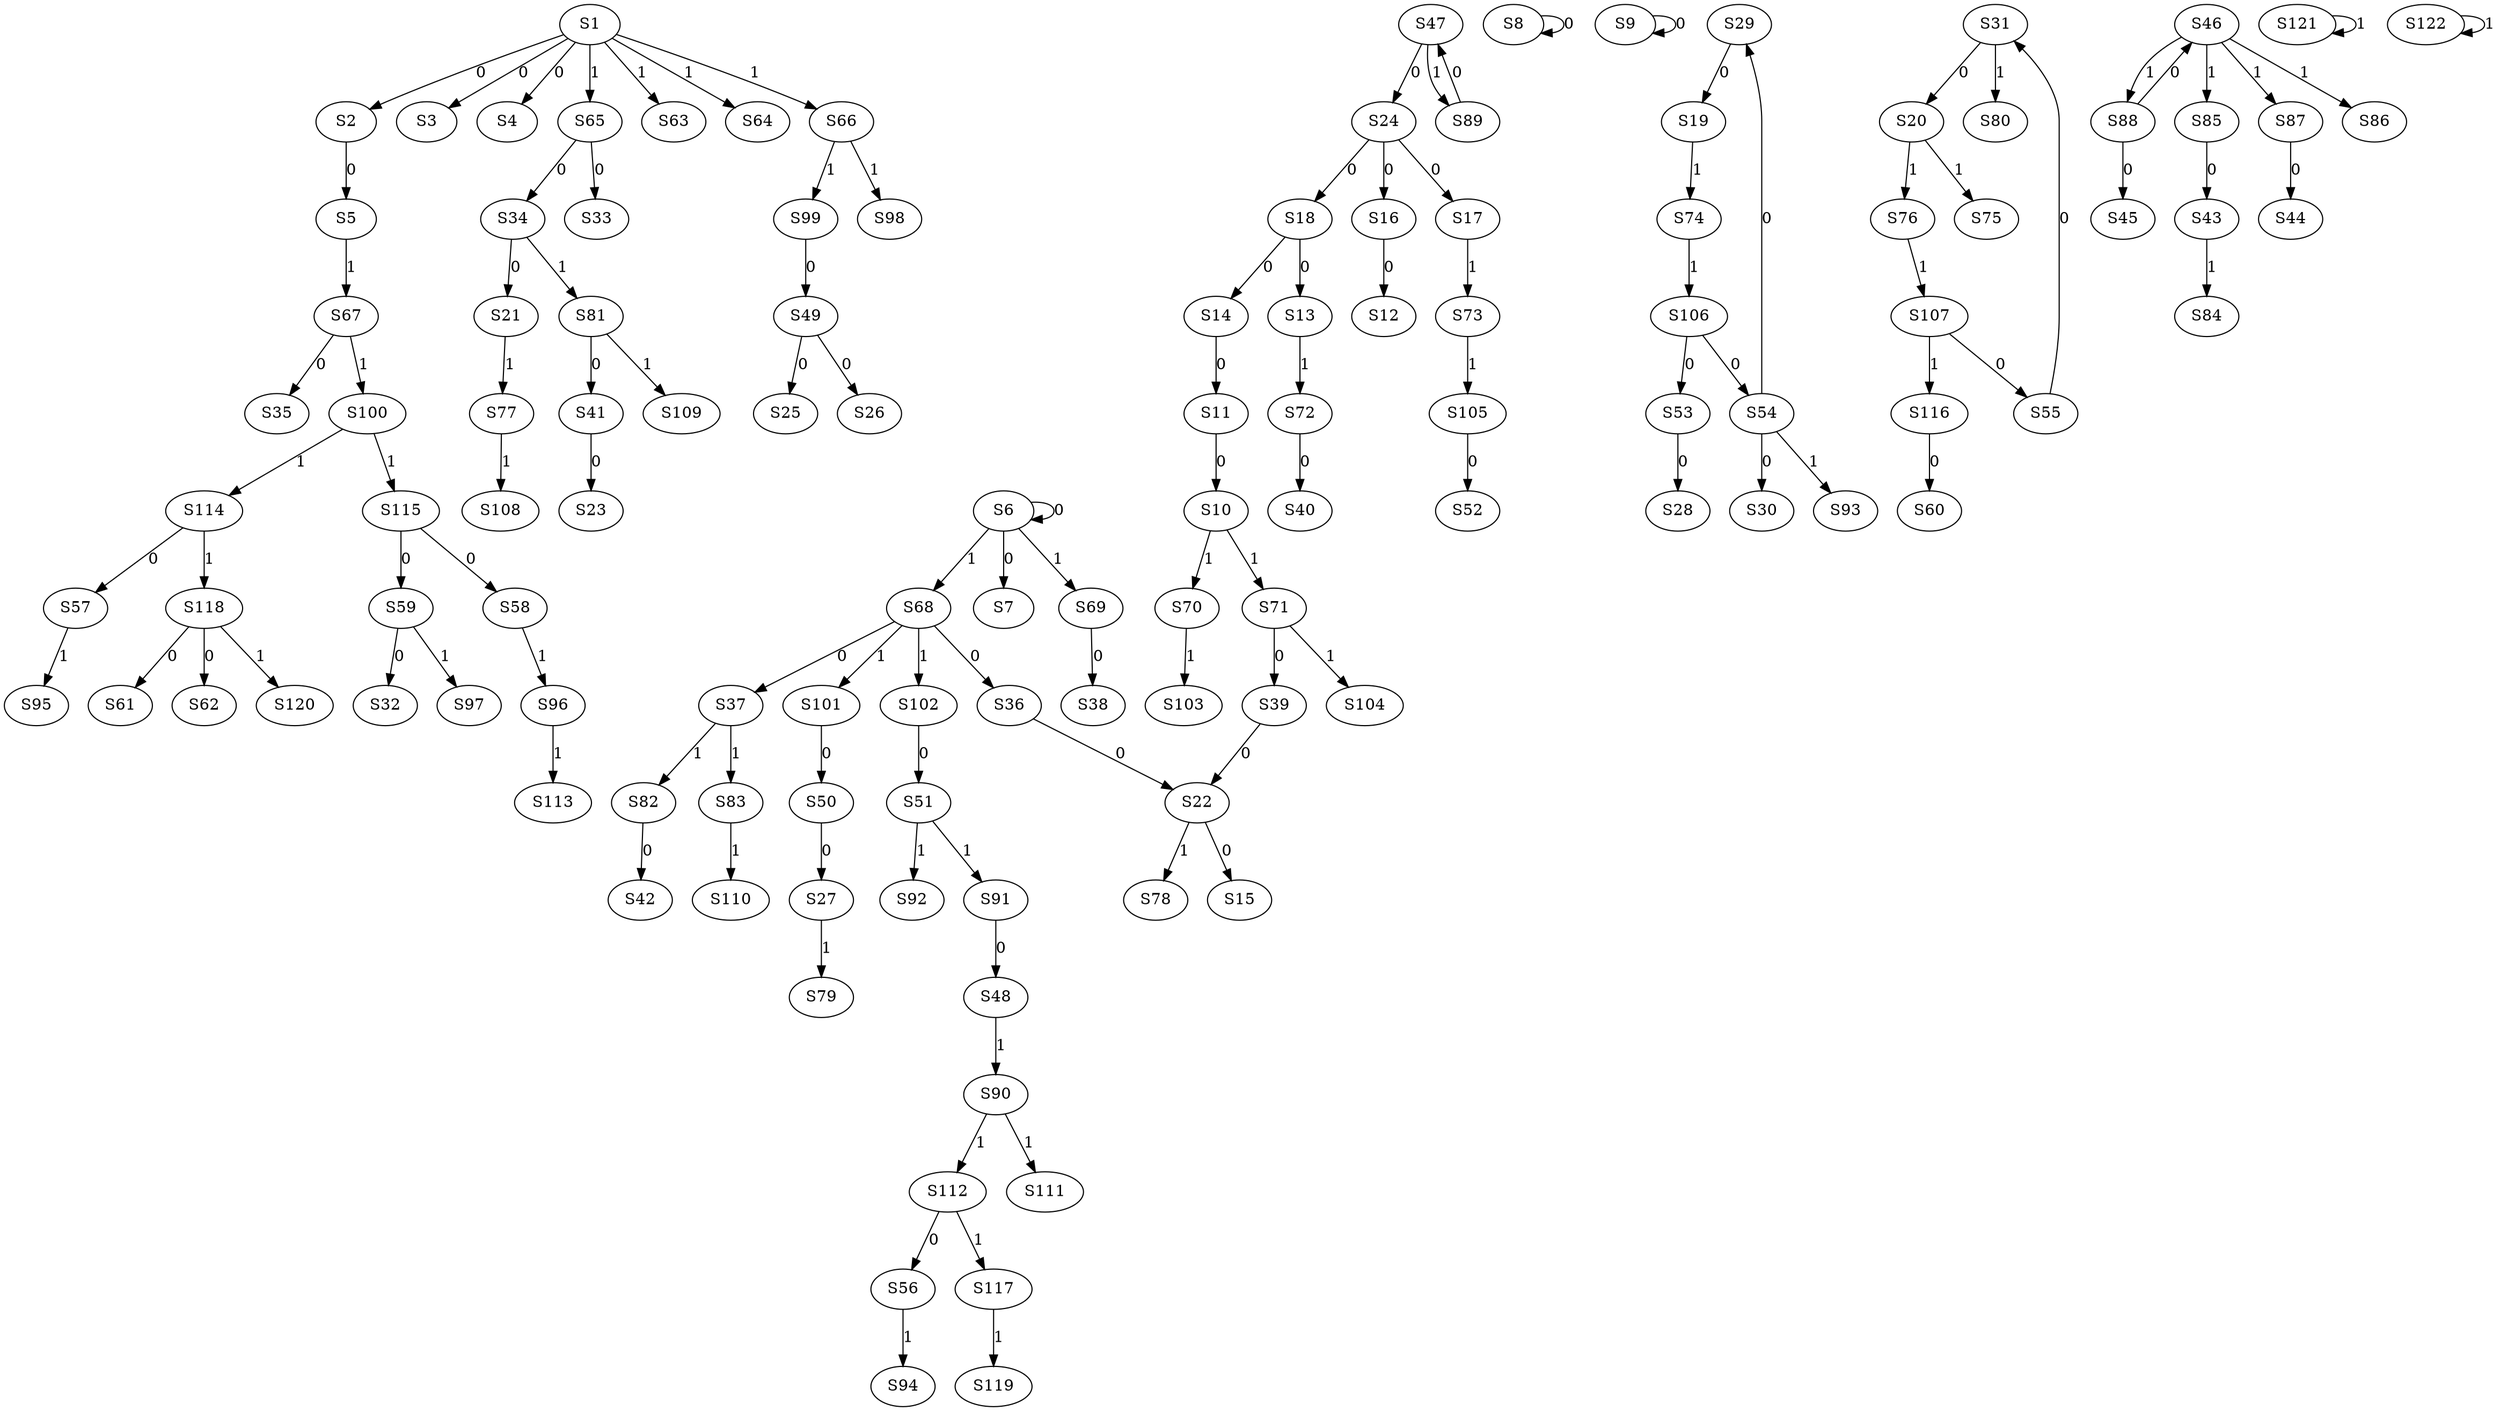 strict digraph {
	S1 -> S2 [ label = 0 ];
	S1 -> S3 [ label = 0 ];
	S1 -> S4 [ label = 0 ];
	S2 -> S5 [ label = 0 ];
	S6 -> S6 [ label = 0 ];
	S6 -> S7 [ label = 0 ];
	S8 -> S8 [ label = 0 ];
	S9 -> S9 [ label = 0 ];
	S11 -> S10 [ label = 0 ];
	S14 -> S11 [ label = 0 ];
	S16 -> S12 [ label = 0 ];
	S18 -> S13 [ label = 0 ];
	S18 -> S14 [ label = 0 ];
	S22 -> S15 [ label = 0 ];
	S24 -> S16 [ label = 0 ];
	S24 -> S17 [ label = 0 ];
	S24 -> S18 [ label = 0 ];
	S29 -> S19 [ label = 0 ];
	S31 -> S20 [ label = 0 ];
	S34 -> S21 [ label = 0 ];
	S39 -> S22 [ label = 0 ];
	S41 -> S23 [ label = 0 ];
	S47 -> S24 [ label = 0 ];
	S49 -> S25 [ label = 0 ];
	S49 -> S26 [ label = 0 ];
	S50 -> S27 [ label = 0 ];
	S53 -> S28 [ label = 0 ];
	S54 -> S29 [ label = 0 ];
	S54 -> S30 [ label = 0 ];
	S55 -> S31 [ label = 0 ];
	S59 -> S32 [ label = 0 ];
	S65 -> S33 [ label = 0 ];
	S65 -> S34 [ label = 0 ];
	S67 -> S35 [ label = 0 ];
	S68 -> S36 [ label = 0 ];
	S68 -> S37 [ label = 0 ];
	S69 -> S38 [ label = 0 ];
	S71 -> S39 [ label = 0 ];
	S72 -> S40 [ label = 0 ];
	S81 -> S41 [ label = 0 ];
	S82 -> S42 [ label = 0 ];
	S85 -> S43 [ label = 0 ];
	S87 -> S44 [ label = 0 ];
	S88 -> S45 [ label = 0 ];
	S88 -> S46 [ label = 0 ];
	S89 -> S47 [ label = 0 ];
	S91 -> S48 [ label = 0 ];
	S99 -> S49 [ label = 0 ];
	S101 -> S50 [ label = 0 ];
	S102 -> S51 [ label = 0 ];
	S105 -> S52 [ label = 0 ];
	S106 -> S53 [ label = 0 ];
	S106 -> S54 [ label = 0 ];
	S107 -> S55 [ label = 0 ];
	S112 -> S56 [ label = 0 ];
	S114 -> S57 [ label = 0 ];
	S115 -> S58 [ label = 0 ];
	S115 -> S59 [ label = 0 ];
	S116 -> S60 [ label = 0 ];
	S118 -> S61 [ label = 0 ];
	S118 -> S62 [ label = 0 ];
	S1 -> S63 [ label = 1 ];
	S1 -> S64 [ label = 1 ];
	S1 -> S65 [ label = 1 ];
	S1 -> S66 [ label = 1 ];
	S5 -> S67 [ label = 1 ];
	S6 -> S68 [ label = 1 ];
	S6 -> S69 [ label = 1 ];
	S10 -> S70 [ label = 1 ];
	S10 -> S71 [ label = 1 ];
	S13 -> S72 [ label = 1 ];
	S17 -> S73 [ label = 1 ];
	S19 -> S74 [ label = 1 ];
	S20 -> S75 [ label = 1 ];
	S20 -> S76 [ label = 1 ];
	S21 -> S77 [ label = 1 ];
	S22 -> S78 [ label = 1 ];
	S27 -> S79 [ label = 1 ];
	S31 -> S80 [ label = 1 ];
	S34 -> S81 [ label = 1 ];
	S37 -> S82 [ label = 1 ];
	S37 -> S83 [ label = 1 ];
	S43 -> S84 [ label = 1 ];
	S46 -> S85 [ label = 1 ];
	S46 -> S86 [ label = 1 ];
	S46 -> S87 [ label = 1 ];
	S46 -> S88 [ label = 1 ];
	S47 -> S89 [ label = 1 ];
	S48 -> S90 [ label = 1 ];
	S51 -> S91 [ label = 1 ];
	S51 -> S92 [ label = 1 ];
	S54 -> S93 [ label = 1 ];
	S56 -> S94 [ label = 1 ];
	S57 -> S95 [ label = 1 ];
	S58 -> S96 [ label = 1 ];
	S59 -> S97 [ label = 1 ];
	S66 -> S98 [ label = 1 ];
	S66 -> S99 [ label = 1 ];
	S67 -> S100 [ label = 1 ];
	S68 -> S101 [ label = 1 ];
	S68 -> S102 [ label = 1 ];
	S70 -> S103 [ label = 1 ];
	S71 -> S104 [ label = 1 ];
	S73 -> S105 [ label = 1 ];
	S74 -> S106 [ label = 1 ];
	S76 -> S107 [ label = 1 ];
	S77 -> S108 [ label = 1 ];
	S81 -> S109 [ label = 1 ];
	S83 -> S110 [ label = 1 ];
	S90 -> S111 [ label = 1 ];
	S90 -> S112 [ label = 1 ];
	S96 -> S113 [ label = 1 ];
	S100 -> S114 [ label = 1 ];
	S100 -> S115 [ label = 1 ];
	S107 -> S116 [ label = 1 ];
	S112 -> S117 [ label = 1 ];
	S114 -> S118 [ label = 1 ];
	S117 -> S119 [ label = 1 ];
	S118 -> S120 [ label = 1 ];
	S121 -> S121 [ label = 1 ];
	S122 -> S122 [ label = 1 ];
	S36 -> S22 [ label = 0 ];
}